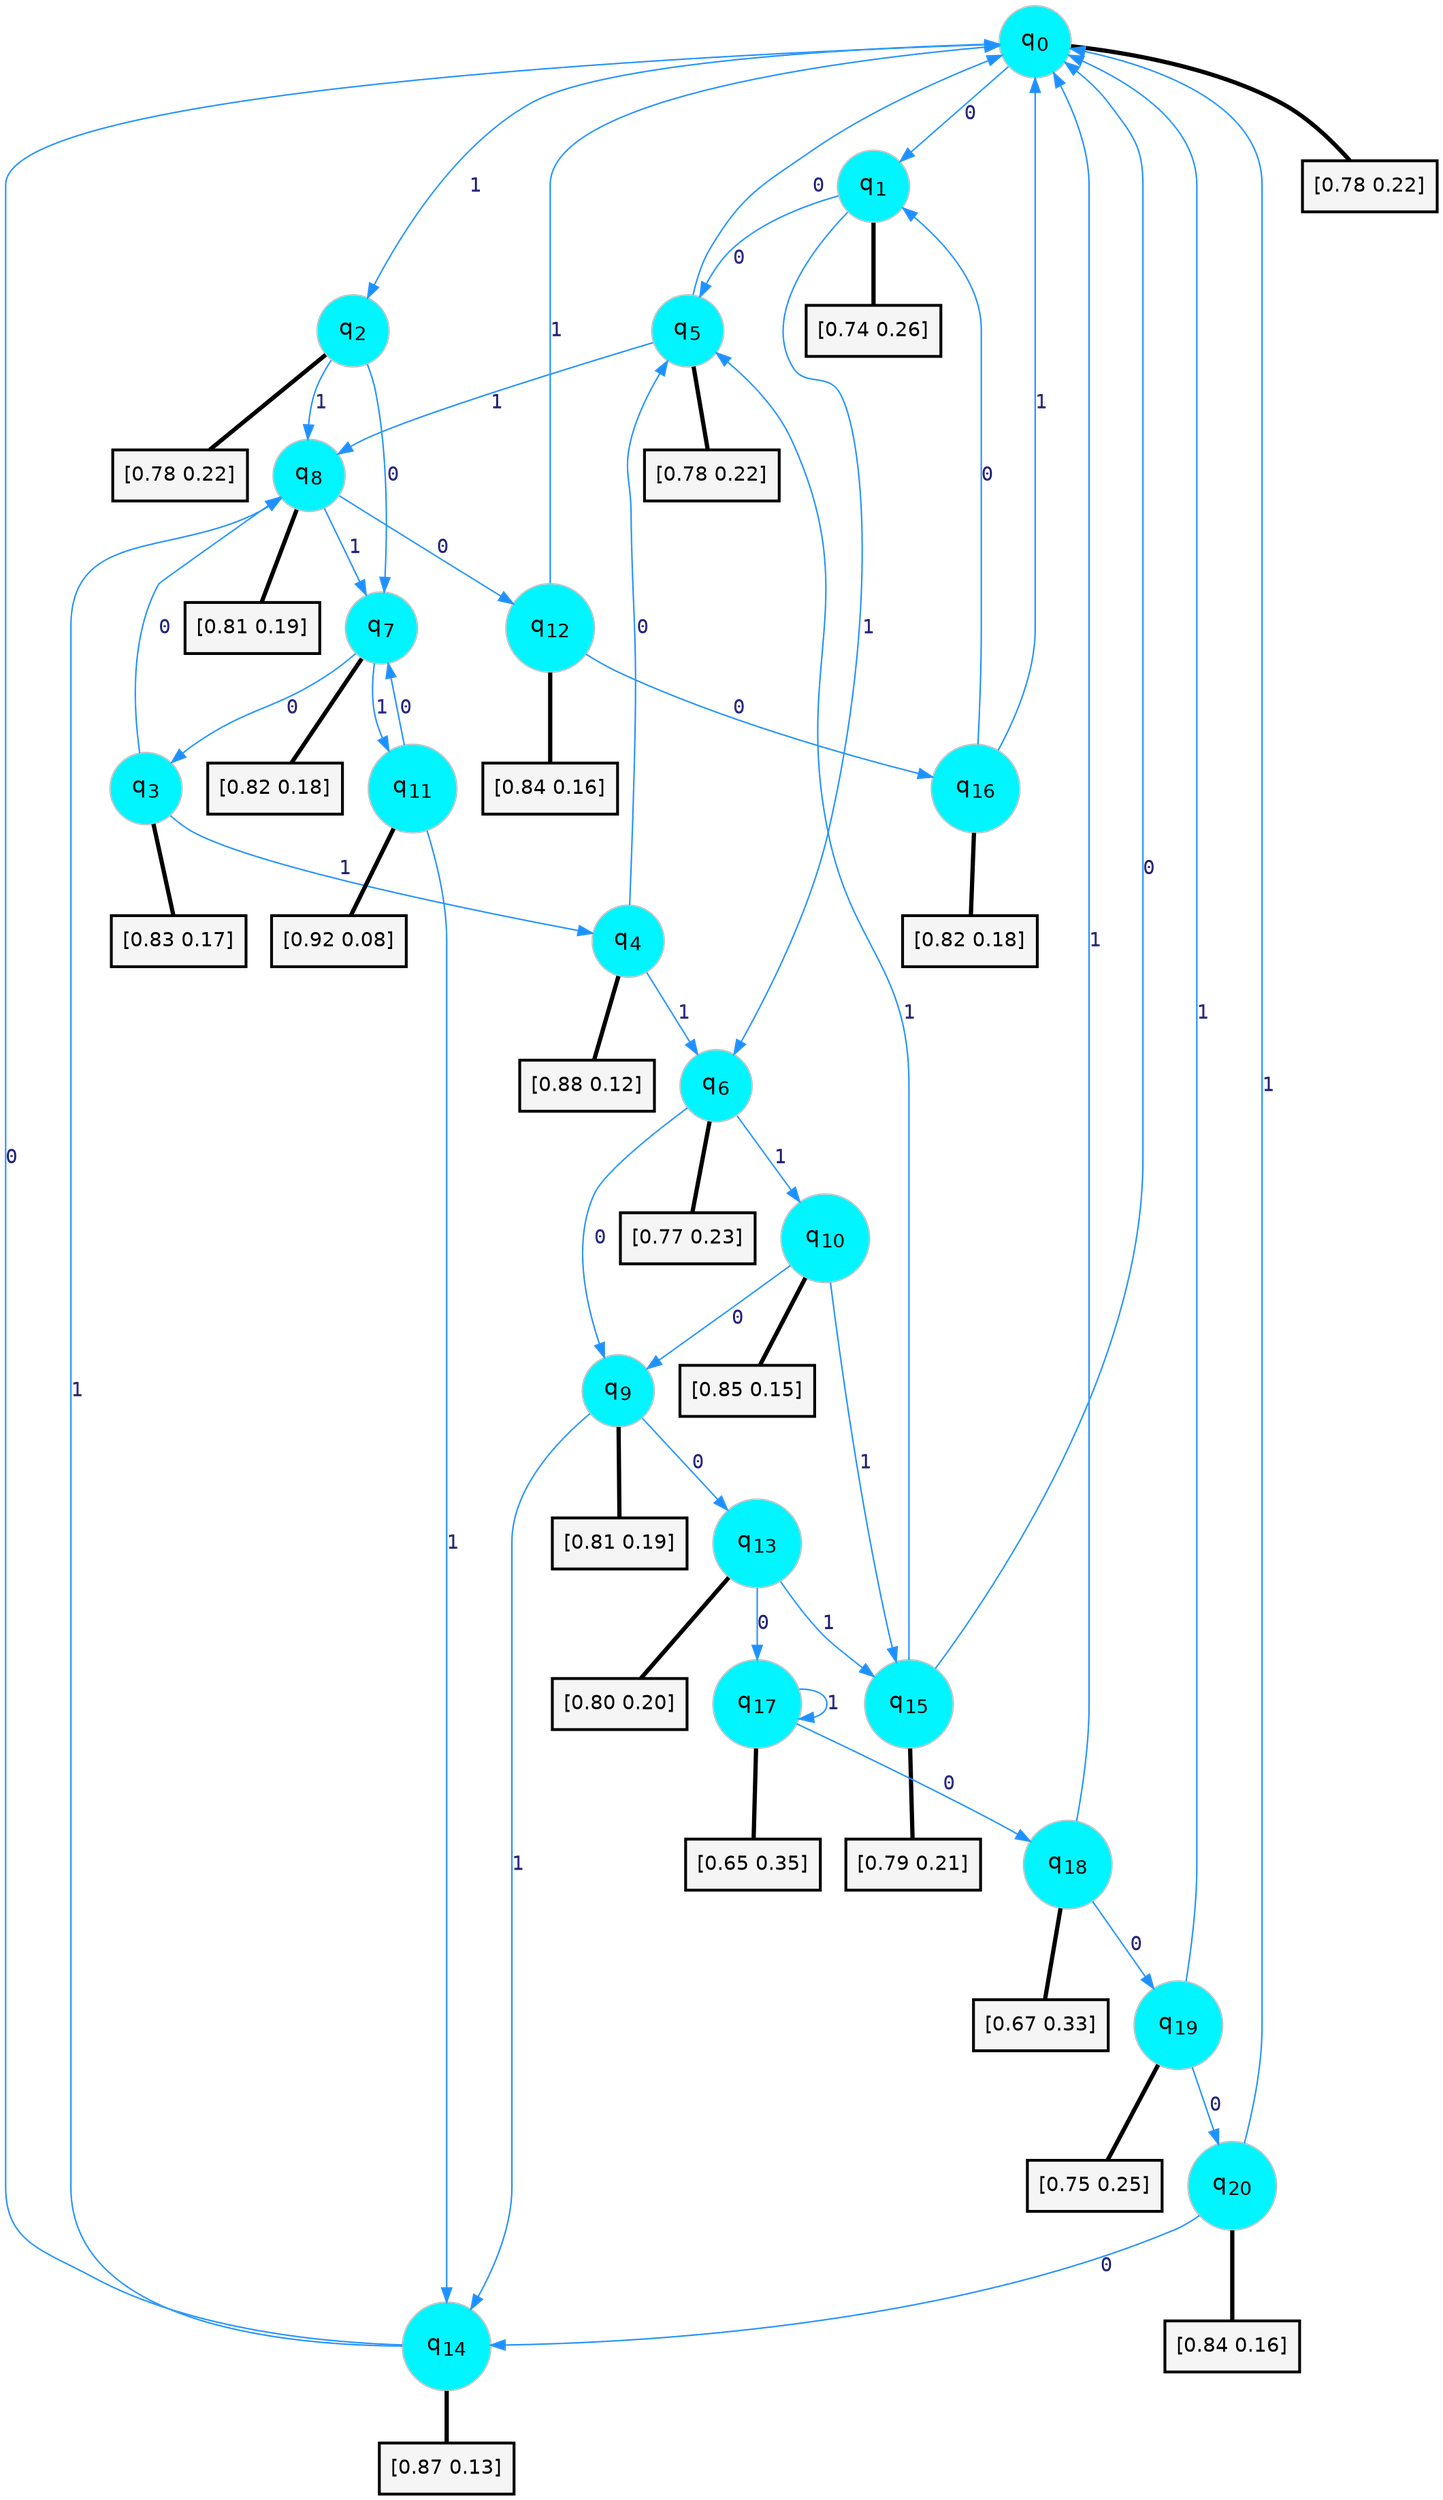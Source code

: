 digraph G {
graph [
bgcolor=transparent, dpi=300, rankdir=TD, size="40,25"];
node [
color=gray, fillcolor=turquoise1, fontcolor=black, fontname=Helvetica, fontsize=16, fontweight=bold, shape=circle, style=filled];
edge [
arrowsize=1, color=dodgerblue1, fontcolor=midnightblue, fontname=courier, fontweight=bold, penwidth=1, style=solid, weight=20];
0[label=<q<SUB>0</SUB>>];
1[label=<q<SUB>1</SUB>>];
2[label=<q<SUB>2</SUB>>];
3[label=<q<SUB>3</SUB>>];
4[label=<q<SUB>4</SUB>>];
5[label=<q<SUB>5</SUB>>];
6[label=<q<SUB>6</SUB>>];
7[label=<q<SUB>7</SUB>>];
8[label=<q<SUB>8</SUB>>];
9[label=<q<SUB>9</SUB>>];
10[label=<q<SUB>10</SUB>>];
11[label=<q<SUB>11</SUB>>];
12[label=<q<SUB>12</SUB>>];
13[label=<q<SUB>13</SUB>>];
14[label=<q<SUB>14</SUB>>];
15[label=<q<SUB>15</SUB>>];
16[label=<q<SUB>16</SUB>>];
17[label=<q<SUB>17</SUB>>];
18[label=<q<SUB>18</SUB>>];
19[label=<q<SUB>19</SUB>>];
20[label=<q<SUB>20</SUB>>];
21[label="[0.78 0.22]", shape=box,fontcolor=black, fontname=Helvetica, fontsize=14, penwidth=2, fillcolor=whitesmoke,color=black];
22[label="[0.74 0.26]", shape=box,fontcolor=black, fontname=Helvetica, fontsize=14, penwidth=2, fillcolor=whitesmoke,color=black];
23[label="[0.78 0.22]", shape=box,fontcolor=black, fontname=Helvetica, fontsize=14, penwidth=2, fillcolor=whitesmoke,color=black];
24[label="[0.83 0.17]", shape=box,fontcolor=black, fontname=Helvetica, fontsize=14, penwidth=2, fillcolor=whitesmoke,color=black];
25[label="[0.88 0.12]", shape=box,fontcolor=black, fontname=Helvetica, fontsize=14, penwidth=2, fillcolor=whitesmoke,color=black];
26[label="[0.78 0.22]", shape=box,fontcolor=black, fontname=Helvetica, fontsize=14, penwidth=2, fillcolor=whitesmoke,color=black];
27[label="[0.77 0.23]", shape=box,fontcolor=black, fontname=Helvetica, fontsize=14, penwidth=2, fillcolor=whitesmoke,color=black];
28[label="[0.82 0.18]", shape=box,fontcolor=black, fontname=Helvetica, fontsize=14, penwidth=2, fillcolor=whitesmoke,color=black];
29[label="[0.81 0.19]", shape=box,fontcolor=black, fontname=Helvetica, fontsize=14, penwidth=2, fillcolor=whitesmoke,color=black];
30[label="[0.81 0.19]", shape=box,fontcolor=black, fontname=Helvetica, fontsize=14, penwidth=2, fillcolor=whitesmoke,color=black];
31[label="[0.85 0.15]", shape=box,fontcolor=black, fontname=Helvetica, fontsize=14, penwidth=2, fillcolor=whitesmoke,color=black];
32[label="[0.92 0.08]", shape=box,fontcolor=black, fontname=Helvetica, fontsize=14, penwidth=2, fillcolor=whitesmoke,color=black];
33[label="[0.84 0.16]", shape=box,fontcolor=black, fontname=Helvetica, fontsize=14, penwidth=2, fillcolor=whitesmoke,color=black];
34[label="[0.80 0.20]", shape=box,fontcolor=black, fontname=Helvetica, fontsize=14, penwidth=2, fillcolor=whitesmoke,color=black];
35[label="[0.87 0.13]", shape=box,fontcolor=black, fontname=Helvetica, fontsize=14, penwidth=2, fillcolor=whitesmoke,color=black];
36[label="[0.79 0.21]", shape=box,fontcolor=black, fontname=Helvetica, fontsize=14, penwidth=2, fillcolor=whitesmoke,color=black];
37[label="[0.82 0.18]", shape=box,fontcolor=black, fontname=Helvetica, fontsize=14, penwidth=2, fillcolor=whitesmoke,color=black];
38[label="[0.65 0.35]", shape=box,fontcolor=black, fontname=Helvetica, fontsize=14, penwidth=2, fillcolor=whitesmoke,color=black];
39[label="[0.67 0.33]", shape=box,fontcolor=black, fontname=Helvetica, fontsize=14, penwidth=2, fillcolor=whitesmoke,color=black];
40[label="[0.75 0.25]", shape=box,fontcolor=black, fontname=Helvetica, fontsize=14, penwidth=2, fillcolor=whitesmoke,color=black];
41[label="[0.84 0.16]", shape=box,fontcolor=black, fontname=Helvetica, fontsize=14, penwidth=2, fillcolor=whitesmoke,color=black];
0->1 [label=0];
0->2 [label=1];
0->21 [arrowhead=none, penwidth=3,color=black];
1->5 [label=0];
1->6 [label=1];
1->22 [arrowhead=none, penwidth=3,color=black];
2->7 [label=0];
2->8 [label=1];
2->23 [arrowhead=none, penwidth=3,color=black];
3->8 [label=0];
3->4 [label=1];
3->24 [arrowhead=none, penwidth=3,color=black];
4->5 [label=0];
4->6 [label=1];
4->25 [arrowhead=none, penwidth=3,color=black];
5->0 [label=0];
5->8 [label=1];
5->26 [arrowhead=none, penwidth=3,color=black];
6->9 [label=0];
6->10 [label=1];
6->27 [arrowhead=none, penwidth=3,color=black];
7->3 [label=0];
7->11 [label=1];
7->28 [arrowhead=none, penwidth=3,color=black];
8->12 [label=0];
8->7 [label=1];
8->29 [arrowhead=none, penwidth=3,color=black];
9->13 [label=0];
9->14 [label=1];
9->30 [arrowhead=none, penwidth=3,color=black];
10->9 [label=0];
10->15 [label=1];
10->31 [arrowhead=none, penwidth=3,color=black];
11->7 [label=0];
11->14 [label=1];
11->32 [arrowhead=none, penwidth=3,color=black];
12->16 [label=0];
12->0 [label=1];
12->33 [arrowhead=none, penwidth=3,color=black];
13->17 [label=0];
13->15 [label=1];
13->34 [arrowhead=none, penwidth=3,color=black];
14->0 [label=0];
14->8 [label=1];
14->35 [arrowhead=none, penwidth=3,color=black];
15->0 [label=0];
15->5 [label=1];
15->36 [arrowhead=none, penwidth=3,color=black];
16->1 [label=0];
16->0 [label=1];
16->37 [arrowhead=none, penwidth=3,color=black];
17->18 [label=0];
17->17 [label=1];
17->38 [arrowhead=none, penwidth=3,color=black];
18->19 [label=0];
18->0 [label=1];
18->39 [arrowhead=none, penwidth=3,color=black];
19->20 [label=0];
19->0 [label=1];
19->40 [arrowhead=none, penwidth=3,color=black];
20->14 [label=0];
20->0 [label=1];
20->41 [arrowhead=none, penwidth=3,color=black];
}
